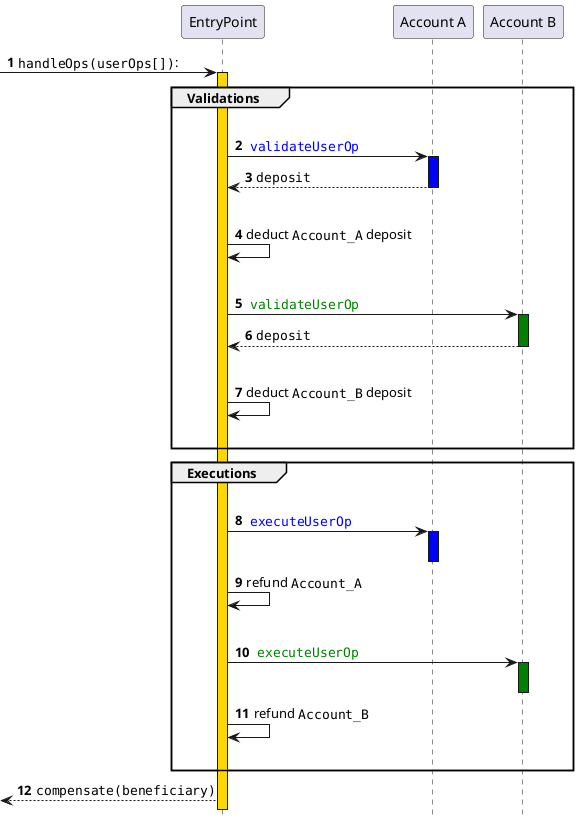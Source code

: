 @startuml
autonumber
participant "EntryPoint" as ep
participant "Account A" as account
participant "Account B" as account2
[->ep++ #gold: ""handleOps(userOps[])"":
group Validations
|||
ep->account++ #blue: <font color=blue> ""validateUserOp""
return ""deposit""
|||
ep->ep: deduct ""Account_A"" deposit
|||
ep->account2++ #green: <font color=green> ""validateUserOp""
return ""deposit""
|||
ep->ep: deduct ""Account_B"" deposit
|||
end

group Executions
|||
ep->account++ #blue: <font color=blue> ""executeUserOp""
deactivate account
ep->ep: refund ""Account_A""
|||
ep->account2++ #green: <font color=green> ""executeUserOp""
deactivate account2
ep->ep: refund ""Account_B""
|||
end
ep-->[: ""compensate(beneficiary)""
hide footbox
